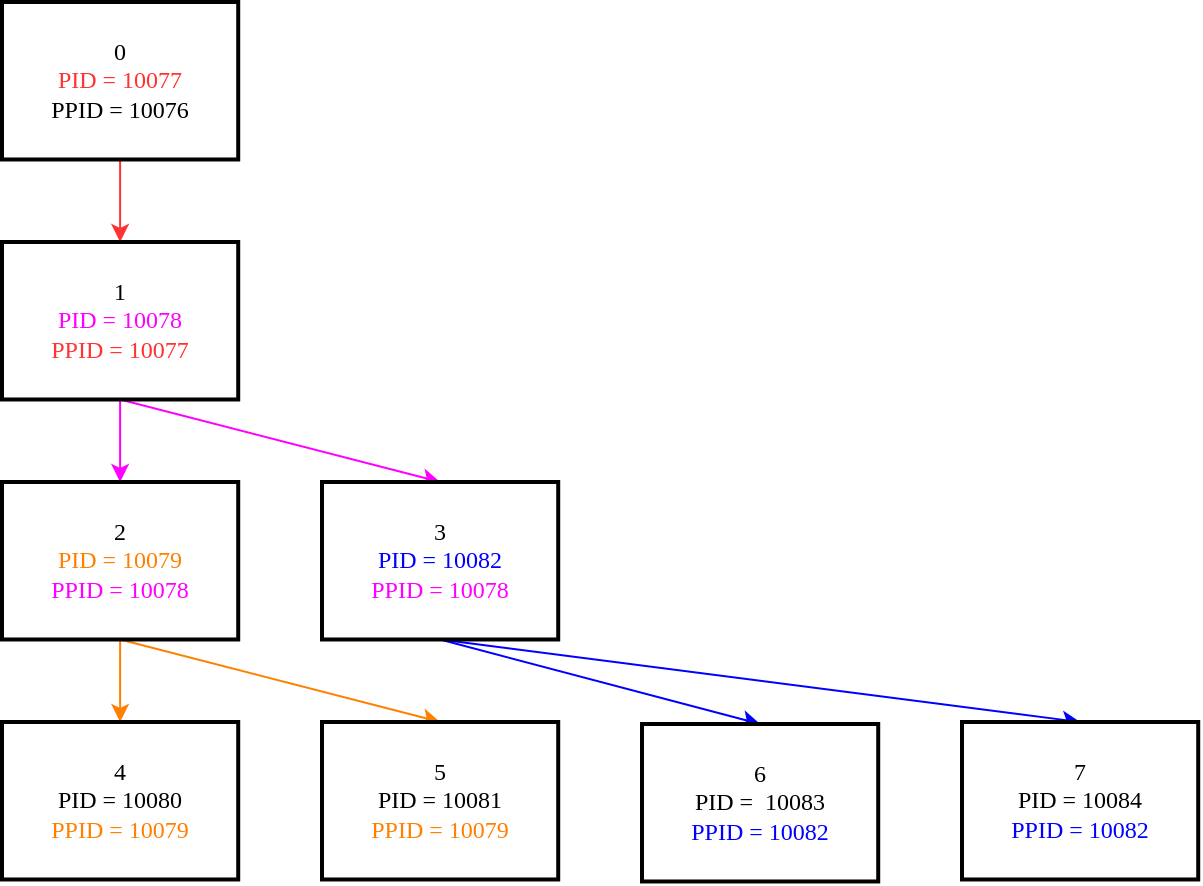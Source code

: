 <mxfile version="14.5.1" type="device"><diagram id="KbtHzQy_tRtJE2kij-c5" name="Page-1"><mxGraphModel dx="868" dy="519" grid="1" gridSize="10" guides="1" tooltips="1" connect="1" arrows="1" fold="1" page="1" pageScale="1" pageWidth="827" pageHeight="1169" math="0" shadow="0"><root><mxCell id="0"/><mxCell id="1" parent="0"/><mxCell id="_wVJ6Hdls_YyUm4Gn5Vv-4" style="rounded=0;orthogonalLoop=1;jettySize=auto;html=1;exitX=0.5;exitY=1;exitDx=0;exitDy=0;entryX=0.5;entryY=0;entryDx=0;entryDy=0;fillColor=#f8cecc;strokeColor=#FF3333;" edge="1" parent="1" source="_wVJ6Hdls_YyUm4Gn5Vv-1" target="_wVJ6Hdls_YyUm4Gn5Vv-2"><mxGeometry relative="1" as="geometry"/></mxCell><mxCell id="_wVJ6Hdls_YyUm4Gn5Vv-1" value="0&lt;br&gt;&lt;font color=&quot;#ff3333&quot;&gt;PID = 10077&lt;/font&gt;&lt;br&gt;PPID = 10076" style="rounded=0;whiteSpace=wrap;html=1;absoluteArcSize=1;arcSize=14;strokeWidth=2;fontFamily=Times New Roman;" vertex="1" parent="1"><mxGeometry x="80" y="40" width="118.11" height="78.74" as="geometry"/></mxCell><mxCell id="_wVJ6Hdls_YyUm4Gn5Vv-5" style="rounded=0;orthogonalLoop=1;jettySize=auto;html=1;exitX=0.5;exitY=1;exitDx=0;exitDy=0;entryX=0.5;entryY=0;entryDx=0;entryDy=0;strokeColor=#FF00FF;" edge="1" parent="1" source="_wVJ6Hdls_YyUm4Gn5Vv-2" target="_wVJ6Hdls_YyUm4Gn5Vv-3"><mxGeometry relative="1" as="geometry"/></mxCell><mxCell id="_wVJ6Hdls_YyUm4Gn5Vv-7" style="rounded=0;orthogonalLoop=1;jettySize=auto;html=1;exitX=0.5;exitY=1;exitDx=0;exitDy=0;entryX=0.5;entryY=0;entryDx=0;entryDy=0;strokeColor=#FF00FF;" edge="1" parent="1" source="_wVJ6Hdls_YyUm4Gn5Vv-2" target="_wVJ6Hdls_YyUm4Gn5Vv-6"><mxGeometry relative="1" as="geometry"/></mxCell><mxCell id="_wVJ6Hdls_YyUm4Gn5Vv-2" value="1&lt;br&gt;&lt;font color=&quot;#ff00ff&quot;&gt;PID = 10078&lt;/font&gt;&lt;br&gt;&lt;font color=&quot;#ff3333&quot;&gt;PPID = 10077&lt;/font&gt;" style="rounded=0;whiteSpace=wrap;html=1;absoluteArcSize=1;arcSize=14;strokeWidth=2;fontFamily=Times New Roman;" vertex="1" parent="1"><mxGeometry x="80" y="160" width="118.11" height="78.74" as="geometry"/></mxCell><mxCell id="_wVJ6Hdls_YyUm4Gn5Vv-10" style="edgeStyle=none;rounded=0;orthogonalLoop=1;jettySize=auto;html=1;exitX=0.5;exitY=1;exitDx=0;exitDy=0;entryX=0.5;entryY=0;entryDx=0;entryDy=0;strokeColor=#FF8000;" edge="1" parent="1" source="_wVJ6Hdls_YyUm4Gn5Vv-3" target="_wVJ6Hdls_YyUm4Gn5Vv-8"><mxGeometry relative="1" as="geometry"/></mxCell><mxCell id="_wVJ6Hdls_YyUm4Gn5Vv-11" style="edgeStyle=none;rounded=0;orthogonalLoop=1;jettySize=auto;html=1;exitX=0.5;exitY=1;exitDx=0;exitDy=0;entryX=0.5;entryY=0;entryDx=0;entryDy=0;strokeColor=#FF8000;" edge="1" parent="1" source="_wVJ6Hdls_YyUm4Gn5Vv-3" target="_wVJ6Hdls_YyUm4Gn5Vv-9"><mxGeometry relative="1" as="geometry"/></mxCell><mxCell id="_wVJ6Hdls_YyUm4Gn5Vv-3" value="2&lt;br&gt;&lt;font color=&quot;#ff8000&quot;&gt;PID = 10079&lt;/font&gt;&lt;br&gt;&lt;font color=&quot;#ff00ff&quot;&gt;PPID = 10078&lt;/font&gt;" style="rounded=0;whiteSpace=wrap;html=1;absoluteArcSize=1;arcSize=14;strokeWidth=2;fontFamily=Times New Roman;" vertex="1" parent="1"><mxGeometry x="80" y="280" width="118.11" height="78.74" as="geometry"/></mxCell><mxCell id="_wVJ6Hdls_YyUm4Gn5Vv-14" style="edgeStyle=none;rounded=0;orthogonalLoop=1;jettySize=auto;html=1;exitX=0.5;exitY=1;exitDx=0;exitDy=0;entryX=0.5;entryY=0;entryDx=0;entryDy=0;strokeColor=#0000FF;" edge="1" parent="1" source="_wVJ6Hdls_YyUm4Gn5Vv-6" target="_wVJ6Hdls_YyUm4Gn5Vv-12"><mxGeometry relative="1" as="geometry"/></mxCell><mxCell id="_wVJ6Hdls_YyUm4Gn5Vv-15" style="edgeStyle=none;rounded=0;orthogonalLoop=1;jettySize=auto;html=1;exitX=0.5;exitY=1;exitDx=0;exitDy=0;entryX=0.5;entryY=0;entryDx=0;entryDy=0;strokeColor=#0000FF;" edge="1" parent="1" source="_wVJ6Hdls_YyUm4Gn5Vv-6" target="_wVJ6Hdls_YyUm4Gn5Vv-13"><mxGeometry relative="1" as="geometry"/></mxCell><mxCell id="_wVJ6Hdls_YyUm4Gn5Vv-6" value="3&lt;br&gt;&lt;font color=&quot;#0000ff&quot;&gt;PID = 10082&lt;/font&gt;&lt;br&gt;&lt;font color=&quot;#ff00ff&quot;&gt;PPID = 10078&lt;/font&gt;" style="rounded=0;whiteSpace=wrap;html=1;absoluteArcSize=1;arcSize=14;strokeWidth=2;fontFamily=Times New Roman;" vertex="1" parent="1"><mxGeometry x="240" y="280" width="118.11" height="78.74" as="geometry"/></mxCell><mxCell id="_wVJ6Hdls_YyUm4Gn5Vv-8" value="4&lt;br&gt;PID = 10080&lt;br&gt;&lt;font color=&quot;#ff8000&quot;&gt;PPID = 10079&lt;/font&gt;" style="rounded=0;whiteSpace=wrap;html=1;absoluteArcSize=1;arcSize=14;strokeWidth=2;fontFamily=Times New Roman;" vertex="1" parent="1"><mxGeometry x="80" y="400" width="118.11" height="78.74" as="geometry"/></mxCell><mxCell id="_wVJ6Hdls_YyUm4Gn5Vv-9" value="5&lt;br&gt;PID = 10081&lt;br&gt;&lt;font color=&quot;#ff8000&quot;&gt;PPID = 10079&lt;/font&gt;" style="rounded=0;whiteSpace=wrap;html=1;absoluteArcSize=1;arcSize=14;strokeWidth=2;fontFamily=Times New Roman;" vertex="1" parent="1"><mxGeometry x="240" y="400" width="118.11" height="78.74" as="geometry"/></mxCell><mxCell id="_wVJ6Hdls_YyUm4Gn5Vv-12" value="6&lt;br&gt;PID =&amp;nbsp; 10083&lt;br&gt;&lt;font color=&quot;#0000ff&quot;&gt;PPID = 10082&lt;/font&gt;" style="rounded=0;whiteSpace=wrap;html=1;absoluteArcSize=1;arcSize=14;strokeWidth=2;fontFamily=Times New Roman;" vertex="1" parent="1"><mxGeometry x="400" y="401" width="118.11" height="78.74" as="geometry"/></mxCell><mxCell id="_wVJ6Hdls_YyUm4Gn5Vv-13" value="7&lt;br&gt;PID = 10084&lt;br&gt;&lt;font color=&quot;#0000ff&quot;&gt;PPID = 10082&lt;/font&gt;" style="rounded=0;whiteSpace=wrap;html=1;absoluteArcSize=1;arcSize=14;strokeWidth=2;fontFamily=Times New Roman;" vertex="1" parent="1"><mxGeometry x="560" y="400" width="118.11" height="78.74" as="geometry"/></mxCell></root></mxGraphModel></diagram></mxfile>